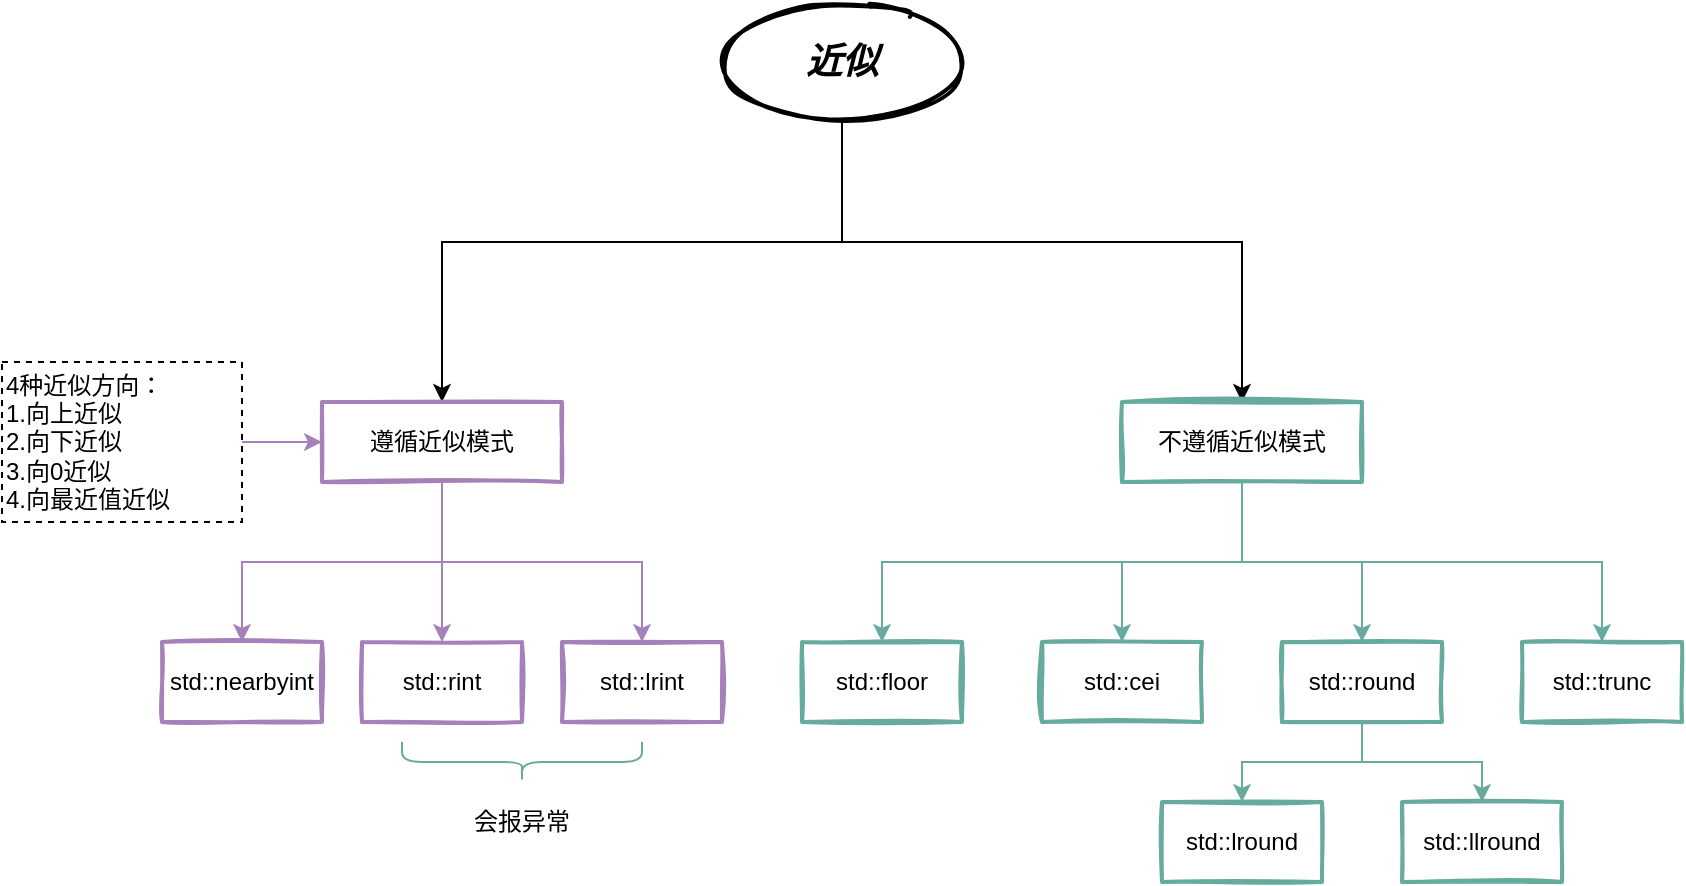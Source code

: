 <mxfile version="15.0.6" type="github">
  <diagram id="TOMDzeu-bkQjyuDeXZ8s" name="Page-1">
    <mxGraphModel dx="2218" dy="773" grid="1" gridSize="10" guides="1" tooltips="1" connect="1" arrows="1" fold="1" page="1" pageScale="1" pageWidth="850" pageHeight="1100" math="0" shadow="0">
      <root>
        <mxCell id="0" />
        <mxCell id="1" parent="0" />
        <mxCell id="-WmzO3UWdcZIZ7s7wfJB-3" value="" style="edgeStyle=orthogonalEdgeStyle;rounded=0;orthogonalLoop=1;jettySize=auto;html=1;" edge="1" parent="1" source="-WmzO3UWdcZIZ7s7wfJB-1" target="-WmzO3UWdcZIZ7s7wfJB-2">
          <mxGeometry relative="1" as="geometry">
            <Array as="points">
              <mxPoint x="380" y="240" />
              <mxPoint x="180" y="240" />
            </Array>
          </mxGeometry>
        </mxCell>
        <mxCell id="-WmzO3UWdcZIZ7s7wfJB-5" value="" style="edgeStyle=orthogonalEdgeStyle;rounded=0;orthogonalLoop=1;jettySize=auto;html=1;" edge="1" parent="1" source="-WmzO3UWdcZIZ7s7wfJB-1" target="-WmzO3UWdcZIZ7s7wfJB-4">
          <mxGeometry relative="1" as="geometry">
            <Array as="points">
              <mxPoint x="380" y="240" />
              <mxPoint x="580" y="240" />
            </Array>
          </mxGeometry>
        </mxCell>
        <mxCell id="-WmzO3UWdcZIZ7s7wfJB-1" value="&lt;font style=&quot;font-size: 18px&quot;&gt;&lt;i&gt;&lt;b&gt;近似&lt;/b&gt;&lt;/i&gt;&lt;/font&gt;" style="ellipse;whiteSpace=wrap;html=1;strokeWidth=2;fillWeight=2;hachureGap=8;fillStyle=dots;sketch=1;fillColor=none;" vertex="1" parent="1">
          <mxGeometry x="320" y="120" width="120" height="60" as="geometry" />
        </mxCell>
        <mxCell id="-WmzO3UWdcZIZ7s7wfJB-11" value="" style="edgeStyle=orthogonalEdgeStyle;rounded=0;orthogonalLoop=1;jettySize=auto;html=1;strokeColor=#A680B8;" edge="1" parent="1" source="-WmzO3UWdcZIZ7s7wfJB-2" target="-WmzO3UWdcZIZ7s7wfJB-10">
          <mxGeometry relative="1" as="geometry">
            <Array as="points">
              <mxPoint x="180" y="400" />
              <mxPoint x="80" y="400" />
            </Array>
          </mxGeometry>
        </mxCell>
        <mxCell id="-WmzO3UWdcZIZ7s7wfJB-13" value="" style="edgeStyle=orthogonalEdgeStyle;rounded=0;orthogonalLoop=1;jettySize=auto;html=1;strokeColor=#A680B8;" edge="1" parent="1" source="-WmzO3UWdcZIZ7s7wfJB-2" target="-WmzO3UWdcZIZ7s7wfJB-12">
          <mxGeometry relative="1" as="geometry" />
        </mxCell>
        <mxCell id="-WmzO3UWdcZIZ7s7wfJB-15" value="" style="edgeStyle=orthogonalEdgeStyle;rounded=0;orthogonalLoop=1;jettySize=auto;html=1;strokeColor=#A680B8;" edge="1" parent="1" source="-WmzO3UWdcZIZ7s7wfJB-2" target="-WmzO3UWdcZIZ7s7wfJB-14">
          <mxGeometry relative="1" as="geometry">
            <Array as="points">
              <mxPoint x="180" y="400" />
              <mxPoint x="280" y="400" />
            </Array>
          </mxGeometry>
        </mxCell>
        <mxCell id="-WmzO3UWdcZIZ7s7wfJB-2" value="遵循近似模式" style="whiteSpace=wrap;html=1;strokeWidth=2;fillColor=none;sketch=1;fillWeight=2;hachureGap=8;fillStyle=dots;strokeColor=#A680B8;" vertex="1" parent="1">
          <mxGeometry x="120" y="320" width="120" height="40" as="geometry" />
        </mxCell>
        <mxCell id="-WmzO3UWdcZIZ7s7wfJB-17" value="" style="edgeStyle=orthogonalEdgeStyle;rounded=0;orthogonalLoop=1;jettySize=auto;html=1;strokeColor=#67AB9F;" edge="1" parent="1" source="-WmzO3UWdcZIZ7s7wfJB-4" target="-WmzO3UWdcZIZ7s7wfJB-16">
          <mxGeometry relative="1" as="geometry">
            <Array as="points">
              <mxPoint x="580" y="400" />
              <mxPoint x="400" y="400" />
            </Array>
          </mxGeometry>
        </mxCell>
        <mxCell id="-WmzO3UWdcZIZ7s7wfJB-19" value="" style="edgeStyle=orthogonalEdgeStyle;rounded=0;orthogonalLoop=1;jettySize=auto;html=1;strokeColor=#67AB9F;" edge="1" parent="1" source="-WmzO3UWdcZIZ7s7wfJB-4" target="-WmzO3UWdcZIZ7s7wfJB-18">
          <mxGeometry relative="1" as="geometry" />
        </mxCell>
        <mxCell id="-WmzO3UWdcZIZ7s7wfJB-23" value="" style="edgeStyle=orthogonalEdgeStyle;rounded=0;orthogonalLoop=1;jettySize=auto;html=1;strokeColor=#67AB9F;" edge="1" parent="1" source="-WmzO3UWdcZIZ7s7wfJB-4" target="-WmzO3UWdcZIZ7s7wfJB-22">
          <mxGeometry relative="1" as="geometry" />
        </mxCell>
        <mxCell id="-WmzO3UWdcZIZ7s7wfJB-25" value="" style="edgeStyle=orthogonalEdgeStyle;rounded=0;orthogonalLoop=1;jettySize=auto;html=1;strokeColor=#67AB9F;" edge="1" parent="1" source="-WmzO3UWdcZIZ7s7wfJB-4" target="-WmzO3UWdcZIZ7s7wfJB-24">
          <mxGeometry relative="1" as="geometry">
            <Array as="points">
              <mxPoint x="580" y="400" />
              <mxPoint x="760" y="400" />
            </Array>
          </mxGeometry>
        </mxCell>
        <mxCell id="-WmzO3UWdcZIZ7s7wfJB-4" value="不遵循近似模式" style="whiteSpace=wrap;html=1;strokeWidth=2;fillColor=none;sketch=1;fillWeight=2;hachureGap=8;fillStyle=dots;strokeColor=#67AB9F;" vertex="1" parent="1">
          <mxGeometry x="520" y="320" width="120" height="40" as="geometry" />
        </mxCell>
        <mxCell id="-WmzO3UWdcZIZ7s7wfJB-10" value="std::nearbyint" style="whiteSpace=wrap;html=1;strokeWidth=2;fillColor=none;sketch=1;fillWeight=2;hachureGap=8;fillStyle=dots;strokeColor=#A680B8;" vertex="1" parent="1">
          <mxGeometry x="40" y="440" width="80" height="40" as="geometry" />
        </mxCell>
        <mxCell id="-WmzO3UWdcZIZ7s7wfJB-12" value="std::rint" style="whiteSpace=wrap;html=1;strokeWidth=2;fillColor=none;sketch=1;fillWeight=2;hachureGap=8;fillStyle=dots;strokeColor=#A680B8;" vertex="1" parent="1">
          <mxGeometry x="140" y="440" width="80" height="40" as="geometry" />
        </mxCell>
        <mxCell id="-WmzO3UWdcZIZ7s7wfJB-14" value="std::lrint" style="whiteSpace=wrap;html=1;strokeWidth=2;fillColor=none;sketch=1;fillWeight=2;hachureGap=8;fillStyle=dots;strokeColor=#A680B8;" vertex="1" parent="1">
          <mxGeometry x="240" y="440" width="80" height="40" as="geometry" />
        </mxCell>
        <mxCell id="-WmzO3UWdcZIZ7s7wfJB-16" value="std::floor" style="whiteSpace=wrap;html=1;strokeWidth=2;fillColor=none;sketch=1;fillWeight=2;hachureGap=8;fillStyle=dots;strokeColor=#67AB9F;" vertex="1" parent="1">
          <mxGeometry x="360" y="440" width="80" height="40" as="geometry" />
        </mxCell>
        <mxCell id="-WmzO3UWdcZIZ7s7wfJB-18" value="std::cei" style="whiteSpace=wrap;html=1;strokeWidth=2;fillColor=none;sketch=1;fillWeight=2;hachureGap=8;fillStyle=dots;strokeColor=#67AB9F;" vertex="1" parent="1">
          <mxGeometry x="480" y="440" width="80" height="40" as="geometry" />
        </mxCell>
        <mxCell id="-WmzO3UWdcZIZ7s7wfJB-27" value="" style="edgeStyle=orthogonalEdgeStyle;rounded=0;orthogonalLoop=1;jettySize=auto;html=1;strokeColor=#67AB9F;" edge="1" parent="1" source="-WmzO3UWdcZIZ7s7wfJB-22" target="-WmzO3UWdcZIZ7s7wfJB-26">
          <mxGeometry relative="1" as="geometry" />
        </mxCell>
        <mxCell id="-WmzO3UWdcZIZ7s7wfJB-29" value="" style="edgeStyle=orthogonalEdgeStyle;rounded=0;orthogonalLoop=1;jettySize=auto;html=1;strokeColor=#67AB9F;" edge="1" parent="1" source="-WmzO3UWdcZIZ7s7wfJB-22" target="-WmzO3UWdcZIZ7s7wfJB-28">
          <mxGeometry relative="1" as="geometry" />
        </mxCell>
        <mxCell id="-WmzO3UWdcZIZ7s7wfJB-22" value="std::round" style="whiteSpace=wrap;html=1;strokeWidth=2;fillColor=none;sketch=1;fillWeight=2;hachureGap=8;fillStyle=dots;strokeColor=#67AB9F;" vertex="1" parent="1">
          <mxGeometry x="600" y="440" width="80" height="40" as="geometry" />
        </mxCell>
        <mxCell id="-WmzO3UWdcZIZ7s7wfJB-24" value="std::trunc" style="whiteSpace=wrap;html=1;strokeWidth=2;fillColor=none;sketch=1;fillWeight=2;hachureGap=8;fillStyle=dots;strokeColor=#67AB9F;" vertex="1" parent="1">
          <mxGeometry x="720" y="440" width="80" height="40" as="geometry" />
        </mxCell>
        <mxCell id="-WmzO3UWdcZIZ7s7wfJB-26" value="std::lround" style="whiteSpace=wrap;html=1;strokeWidth=2;fillColor=none;sketch=1;fillWeight=2;hachureGap=8;fillStyle=dots;strokeColor=#67AB9F;" vertex="1" parent="1">
          <mxGeometry x="540" y="520" width="80" height="40" as="geometry" />
        </mxCell>
        <mxCell id="-WmzO3UWdcZIZ7s7wfJB-28" value="std::llround" style="whiteSpace=wrap;html=1;strokeWidth=2;fillColor=none;sketch=1;fillWeight=2;hachureGap=8;fillStyle=dots;strokeColor=#67AB9F;" vertex="1" parent="1">
          <mxGeometry x="660" y="520" width="80" height="40" as="geometry" />
        </mxCell>
        <mxCell id="-WmzO3UWdcZIZ7s7wfJB-33" value="" style="edgeStyle=orthogonalEdgeStyle;rounded=0;orthogonalLoop=1;jettySize=auto;html=1;strokeColor=#A680B8;" edge="1" parent="1" source="-WmzO3UWdcZIZ7s7wfJB-30" target="-WmzO3UWdcZIZ7s7wfJB-2">
          <mxGeometry relative="1" as="geometry" />
        </mxCell>
        <mxCell id="-WmzO3UWdcZIZ7s7wfJB-30" value="&lt;div&gt;&lt;span&gt;4种近似方向：&lt;/span&gt;&lt;/div&gt;&lt;div&gt;&lt;span&gt;1.向上近似&lt;/span&gt;&lt;/div&gt;&lt;div&gt;&lt;span&gt;2.向下近似&lt;/span&gt;&lt;/div&gt;&lt;div&gt;&lt;span&gt;3.向0近似&lt;/span&gt;&lt;/div&gt;&lt;div&gt;&lt;span&gt;4.向最近值近似&lt;/span&gt;&lt;/div&gt;" style="text;html=1;fillColor=none;align=left;verticalAlign=middle;whiteSpace=wrap;rounded=0;strokeColor=#000000;dashed=1;" vertex="1" parent="1">
          <mxGeometry x="-40" y="300" width="120" height="80" as="geometry" />
        </mxCell>
        <mxCell id="-WmzO3UWdcZIZ7s7wfJB-34" value="" style="shape=curlyBracket;whiteSpace=wrap;html=1;rounded=1;flipH=1;strokeColor=#67AB9F;fillColor=none;rotation=90;" vertex="1" parent="1">
          <mxGeometry x="210" y="440" width="20" height="120" as="geometry" />
        </mxCell>
        <mxCell id="-WmzO3UWdcZIZ7s7wfJB-35" value="会报异常" style="text;html=1;strokeColor=none;fillColor=none;align=center;verticalAlign=middle;whiteSpace=wrap;rounded=0;" vertex="1" parent="1">
          <mxGeometry x="180" y="520" width="80" height="20" as="geometry" />
        </mxCell>
      </root>
    </mxGraphModel>
  </diagram>
</mxfile>

